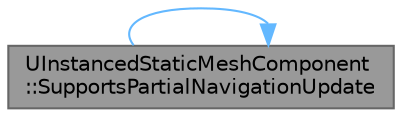 digraph "UInstancedStaticMeshComponent::SupportsPartialNavigationUpdate"
{
 // INTERACTIVE_SVG=YES
 // LATEX_PDF_SIZE
  bgcolor="transparent";
  edge [fontname=Helvetica,fontsize=10,labelfontname=Helvetica,labelfontsize=10];
  node [fontname=Helvetica,fontsize=10,shape=box,height=0.2,width=0.4];
  rankdir="LR";
  Node1 [id="Node000001",label="UInstancedStaticMeshComponent\l::SupportsPartialNavigationUpdate",height=0.2,width=0.4,color="gray40", fillcolor="grey60", style="filled", fontcolor="black",tooltip="Does this component support partial navigation updates."];
  Node1 -> Node1 [id="edge1_Node000001_Node000001",color="steelblue1",style="solid",tooltip=" "];
}
